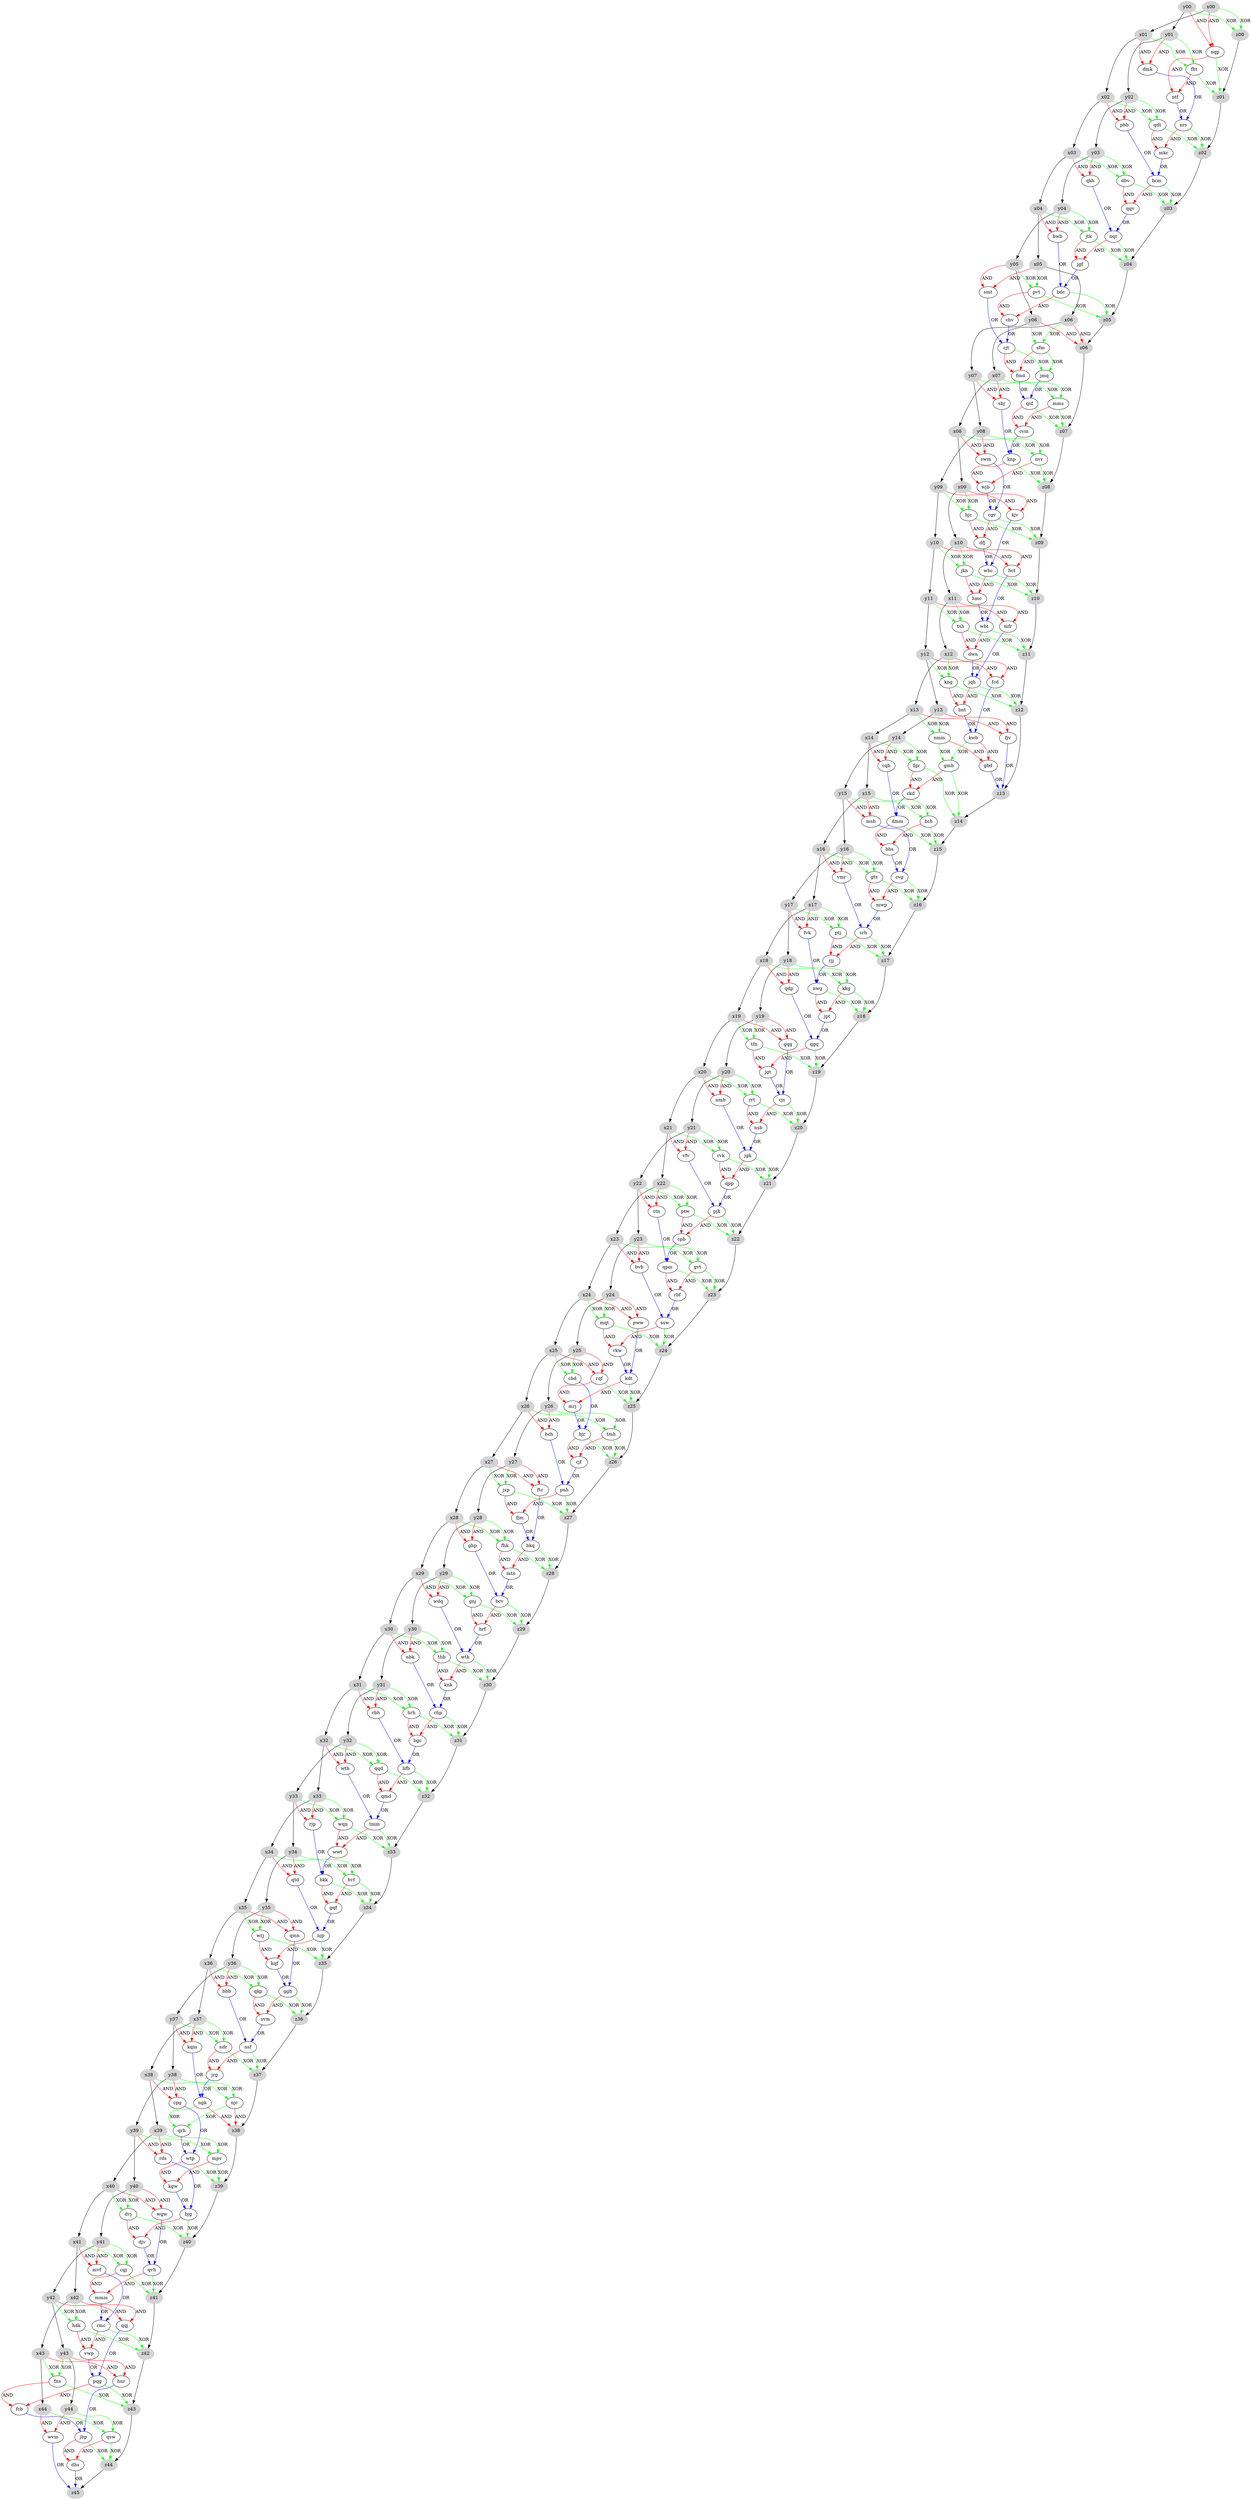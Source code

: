 
digraph G {
subgraph input_x {
    node [style=filled,color=lightgray]
    x00 -> x01 -> x02 -> x03 -> x04 -> x05 -> x06 -> x07 -> x08 -> x09 -> x10 -> x11 -> x12 -> x13 -> x14 -> x15 -> x16 -> x17 -> x18 -> x19 -> x20 -> x21 -> x22 -> x23 -> x24 -> x25 -> x26 -> x27 -> x28 -> x29 -> x30 -> x31 -> x32 -> x33 -> x34 -> x35 -> x36 -> x37 -> x38 -> x39 -> x40 -> x41 -> x42 -> x43 -> x44 ;
}
subgraph input_y {
    node [style=filled,color=lightgray]
    y00 -> y01 -> y02 -> y03 -> y04 -> y05 -> y06 -> y07 -> y08 -> y09 -> y10 -> y11 -> y12 -> y13 -> y14 -> y15 -> y16 -> y17 -> y18 -> y19 -> y20 -> y21 -> y22 -> y23 -> y24 -> y25 -> y26 -> y27 -> y28 -> y29 -> y30 -> y31 -> y32 -> y33 -> y34 -> y35 -> y36 -> y37 -> y38 -> y39 -> y40 -> y41 -> y42 -> y43 -> y44 ;
}
subgraph output_z {
    node [style=filled,color=lightgray]
    z00 -> z01 -> z02 -> z03 -> z04 -> z05 -> z06 -> z07 -> z08 -> z09 -> z10 -> z11 -> z12 -> z13 -> z14 -> z15 -> z16 -> z17 -> z18 -> z19 -> z20 -> z21 -> z22 -> z23 -> z24 -> z25 -> z26 -> z27 -> z28 -> z29 -> z30 -> z31 -> z32 -> z33 -> z34 -> z35 -> z36 -> z37 -> z38 -> z39 -> z40 -> z41 -> z42 -> z43 -> z44 -> z45;
}
x01 -> fht [label="XOR",color=green];
y01 -> fht [label="XOR",color=green];
cpg -> wtp [label="OR",color=blue];
qrh -> wtp [label="OR",color=blue];
wtk -> z30 [label="XOR",color=green];
thb -> z30 [label="XOR",color=green];
mrj -> bjr [label="OR",color=blue];
cbd -> bjr [label="OR",color=blue];
y12 -> kng [label="XOR",color=green];
x12 -> kng [label="XOR",color=green];
hrh -> bgc [label="AND",color=red];
chp -> bgc [label="AND",color=red];
qkp -> z36 [label="XOR",color=green];
ggh -> z36 [label="XOR",color=green];
x24 -> mqt [label="XOR",color=green];
y24 -> mqt [label="XOR",color=green];
jbp -> dhs [label="AND",color=red];
qsw -> dhs [label="AND",color=red];
kng -> z12 [label="XOR",color=green];
jqh -> z12 [label="XOR",color=green];
x21 -> rvk [label="XOR",color=green];
y21 -> rvk [label="XOR",color=green];
qqd -> qmd [label="AND",color=red];
hfb -> qmd [label="AND",color=red];
ggh -> svm [label="AND",color=red];
qkp -> svm [label="AND",color=red];
y26 -> bch [label="AND",color=red];
x26 -> bch [label="AND",color=red];
mms -> cvm [label="AND",color=red];
qsf -> cvm [label="AND",color=red];
kdt -> mrj [label="AND",color=red];
rqf -> mrj [label="AND",color=red];
jrg -> ngk [label="OR",color=blue];
kqm -> ngk [label="OR",color=blue];
y43 -> fns [label="XOR",color=green];
x43 -> fns [label="XOR",color=green];
x10 -> jkn [label="XOR",color=green];
y10 -> jkn [label="XOR",color=green];
hjc -> z09 [label="XOR",color=green];
cgv -> z09 [label="XOR",color=green];
swm -> cgv [label="OR",color=blue];
wjb -> cgv [label="OR",color=blue];
y17 -> fvk [label="AND",color=red];
x17 -> fvk [label="AND",color=red];
qsw -> z44 [label="XOR",color=green];
jbp -> z44 [label="XOR",color=green];
y01 -> dmk [label="AND",color=red];
x01 -> dmk [label="AND",color=red];
y29 -> gnj [label="XOR",color=green];
x29 -> gnj [label="XOR",color=green];
x32 -> qqd [label="XOR",color=green];
y32 -> qqd [label="XOR",color=green];
x25 -> cbd [label="XOR",color=green];
y25 -> cbd [label="XOR",color=green];
y23 -> bvb [label="AND",color=red];
x23 -> bvb [label="AND",color=red];
dvj -> djv [label="AND",color=red];
bjg -> djv [label="AND",color=red];
dbv -> z03 [label="XOR",color=green];
bcm -> z03 [label="XOR",color=green];
x02 -> qdt [label="XOR",color=green];
y02 -> qdt [label="XOR",color=green];
qqv -> nqr [label="OR",color=blue];
qkh -> nqr [label="OR",color=blue];
tmh -> cjf [label="AND",color=red];
bjr -> cjf [label="AND",color=red];
knp -> z08 [label="XOR",color=green];
nvr -> z08 [label="XOR",color=green];
rmc -> z42 [label="XOR",color=green];
hdk -> z42 [label="XOR",color=green];
y07 -> mms [label="XOR",color=green];
x07 -> mms [label="XOR",color=green];
nqr -> jgf [label="AND",color=red];
jtk -> jgf [label="AND",color=red];
y18 -> qdp [label="AND",color=red];
x18 -> qdp [label="AND",color=red];
x31 -> cbh [label="AND",color=red];
y31 -> cbh [label="AND",color=red];
x06 -> z06 [label="AND",color=red];
y06 -> z06 [label="AND",color=red];
wwt -> bkk [label="OR",color=blue];
rjp -> bkk [label="OR",color=blue];
y17 -> ptj [label="XOR",color=green];
x17 -> ptj [label="XOR",color=green];
y14 -> fgr [label="XOR",color=green];
x14 -> fgr [label="XOR",color=green];
y11 -> tsh [label="XOR",color=green];
x11 -> tsh [label="XOR",color=green];
fhk -> z28 [label="XOR",color=green];
bkq -> z28 [label="XOR",color=green];
kkg -> jpt [label="AND",color=red];
nwg -> jpt [label="AND",color=red];
y03 -> qkh [label="AND",color=red];
x03 -> qkh [label="AND",color=red];
tmh -> z26 [label="XOR",color=green];
bjr -> z26 [label="XOR",color=green];
rkw -> kdt [label="OR",color=blue];
pww -> kdt [label="OR",color=blue];
tfn -> jgt [label="AND",color=red];
qgq -> jgt [label="AND",color=red];
nrs -> z02 [label="XOR",color=green];
qdt -> z02 [label="XOR",color=green];
kgw -> bjg [label="OR",color=blue];
rds -> bjg [label="OR",color=blue];
fcb -> jbp [label="OR",color=blue];
hnr -> jbp [label="OR",color=blue];
y38 -> cpg [label="AND",color=red];
x38 -> cpg [label="AND",color=red];
rqf -> z25 [label="XOR",color=green];
kdt -> z25 [label="XOR",color=green];
y12 -> fcd [label="AND",color=red];
x12 -> fcd [label="AND",color=red];
pnh -> z27 [label="XOR",color=green];
jsp -> z27 [label="XOR",color=green];
hfb -> z32 [label="XOR",color=green];
qqd -> z32 [label="XOR",color=green];
ftc -> bkq [label="OR",color=blue];
fjm -> bkq [label="OR",color=blue];
y05 -> pvt [label="XOR",color=green];
x05 -> pvt [label="XOR",color=green];
cjt -> jmq [label="XOR",color=green];
sfm -> jmq [label="XOR",color=green];
x27 -> jsp [label="XOR",color=green];
y27 -> jsp [label="XOR",color=green];
rrt -> nsb [label="AND",color=red];
cjs -> nsb [label="AND",color=red];
hjc -> dfj [label="AND",color=red];
cgv -> dfj [label="AND",color=red];
x34 -> qtd [label="AND",color=red];
y34 -> qtd [label="AND",color=red];
x00 -> nqp [label="AND",color=red];
y00 -> nqp [label="AND",color=red];
qvh -> mmm [label="AND",color=red];
cgj -> mmm [label="AND",color=red];
x21 -> vfv [label="AND",color=red];
y21 -> vfv [label="AND",color=red];
gts -> z16 [label="XOR",color=green];
cvg -> z16 [label="XOR",color=green];
x38 -> njc [label="XOR",color=green];
y38 -> njc [label="XOR",color=green];
pbb -> bcm [label="OR",color=blue];
mkc -> bcm [label="OR",color=blue];
hct -> wbt [label="OR",color=blue];
hmc -> wbt [label="OR",color=blue];
rvk -> z21 [label="XOR",color=green];
jgk -> z21 [label="XOR",color=green];
cjt -> fmd [label="AND",color=red];
sfm -> fmd [label="AND",color=red];
svm -> nsf [label="OR",color=blue];
bbb -> nsf [label="OR",color=blue];
dmk -> nrs [label="OR",color=blue];
ntf -> nrs [label="OR",color=blue];
y44 -> qsw [label="XOR",color=green];
x44 -> qsw [label="XOR",color=green];
x36 -> qkp [label="XOR",color=green];
y36 -> qkp [label="XOR",color=green];
x27 -> ftc [label="AND",color=red];
y27 -> ftc [label="AND",color=red];
gbd -> z13 [label="OR",color=blue];
fjv -> z13 [label="OR",color=blue];
nmh -> jgk [label="OR",color=blue];
nsb -> jgk [label="OR",color=blue];
rjj -> nwg [label="OR",color=blue];
fvk -> nwg [label="OR",color=blue];
qqj -> pqg [label="OR",color=blue];
vwp -> pqg [label="OR",color=blue];
x04 -> bwb [label="AND",color=red];
y04 -> bwb [label="AND",color=red];
mqt -> rkw [label="AND",color=red];
ssw -> rkw [label="AND",color=red];
y30 -> thb [label="XOR",color=green];
x30 -> thb [label="XOR",color=green];
bdc -> chv [label="AND",color=red];
pvt -> chv [label="AND",color=red];
wrj -> kqf [label="AND",color=red];
njp -> kqf [label="AND",color=red];
jtk -> z04 [label="XOR",color=green];
nqr -> z04 [label="XOR",color=green];
gqf -> njp [label="OR",color=blue];
qtd -> njp [label="OR",color=blue];
njc -> z38 [label="AND",color=red];
ngk -> z38 [label="AND",color=red];
x39 -> rds [label="AND",color=red];
y39 -> rds [label="AND",color=red];
x10 -> hct [label="AND",color=red];
y10 -> hct [label="AND",color=red];
hch -> bhs [label="AND",color=red];
dmm -> bhs [label="AND",color=red];
dvj -> z40 [label="XOR",color=green];
bjg -> z40 [label="XOR",color=green];
y24 -> pww [label="AND",color=red];
x24 -> pww [label="AND",color=red];
y03 -> dbv [label="XOR",color=green];
x03 -> dbv [label="XOR",color=green];
y28 -> fhk [label="XOR",color=green];
x28 -> fhk [label="XOR",color=green];
nmm -> gmh [label="XOR",color=green];
kwb -> gmh [label="XOR",color=green];
vfv -> pjk [label="OR",color=blue];
qpp -> pjk [label="OR",color=blue];
gvt -> rbf [label="AND",color=red];
qpm -> rbf [label="AND",color=red];
rrt -> z20 [label="XOR",color=green];
cjs -> z20 [label="XOR",color=green];
pvt -> z05 [label="XOR",color=green];
bdc -> z05 [label="XOR",color=green];
y31 -> hrh [label="XOR",color=green];
x31 -> hrh [label="XOR",color=green];
y40 -> dvj [label="XOR",color=green];
x40 -> dvj [label="XOR",color=green];
y28 -> ghp [label="AND",color=red];
x28 -> ghp [label="AND",color=red];
y22 -> stn [label="AND",color=red];
x22 -> stn [label="AND",color=red];
nwg -> z18 [label="XOR",color=green];
kkg -> z18 [label="XOR",color=green];
ptw -> cpb [label="AND",color=red];
pjk -> cpb [label="AND",color=red];
cbh -> hfb [label="OR",color=blue];
bgc -> hfb [label="OR",color=blue];
x18 -> kkg [label="XOR",color=green];
y18 -> kkg [label="XOR",color=green];
x35 -> wrj [label="XOR",color=green];
y35 -> wrj [label="XOR",color=green];
vmr -> srh [label="OR",color=blue];
mwp -> srh [label="OR",color=blue];
tsh -> dwn [label="AND",color=red];
wbt -> dwn [label="AND",color=red];
mpv -> z39 [label="XOR",color=green];
wtp -> z39 [label="XOR",color=green];
y34 -> hvf [label="XOR",color=green];
x34 -> hvf [label="XOR",color=green];
y19 -> gqg [label="AND",color=red];
x19 -> gqg [label="AND",color=red];
fcd -> kwb [label="OR",color=blue];
bnt -> kwb [label="OR",color=blue];
hdk -> vwp [label="AND",color=red];
rmc -> vwp [label="AND",color=red];
nbk -> chp [label="OR",color=blue];
knk -> chp [label="OR",color=blue];
x30 -> nbk [label="AND",color=red];
y30 -> nbk [label="AND",color=red];
qmn -> ggh [label="OR",color=blue];
kqf -> ggh [label="OR",color=blue];
gts -> mwp [label="AND",color=red];
cvg -> mwp [label="AND",color=red];
tfn -> z19 [label="XOR",color=green];
qgq -> z19 [label="XOR",color=green];
x33 -> rjp [label="AND",color=red];
y33 -> rjp [label="AND",color=red];
nrs -> mkc [label="AND",color=red];
qdt -> mkc [label="AND",color=red];
y36 -> bbb [label="AND",color=red];
x36 -> bbb [label="AND",color=red];
wbt -> z11 [label="XOR",color=green];
tsh -> z11 [label="XOR",color=green];
kjv -> whc [label="OR",color=blue];
dfj -> whc [label="OR",color=blue];
mvf -> rmc [label="OR",color=blue];
mmm -> rmc [label="OR",color=blue];
pnh -> fjm [label="AND",color=red];
jsp -> fjm [label="AND",color=red];
x11 -> mfr [label="AND",color=red];
y11 -> mfr [label="AND",color=red];
cvm -> knp [label="OR",color=blue];
sbj -> knp [label="OR",color=blue];
jgt -> cjs [label="OR",color=blue];
gqg -> cjs [label="OR",color=blue];
x08 -> nvr [label="XOR",color=green];
y08 -> nvr [label="XOR",color=green];
y39 -> mpv [label="XOR",color=green];
x39 -> mpv [label="XOR",color=green];
tmm -> wwt [label="AND",color=red];
wqn -> wwt [label="AND",color=red];
qmd -> tmm [label="OR",color=blue];
wtb -> tmm [label="OR",color=blue];
fgr -> ckd [label="AND",color=red];
gmh -> ckd [label="AND",color=red];
wrj -> z35 [label="XOR",color=green];
njp -> z35 [label="XOR",color=green];
wdq -> wtk [label="OR",color=blue];
hrf -> wtk [label="OR",color=blue];
y42 -> hdk [label="XOR",color=green];
x42 -> hdk [label="XOR",color=green];
jqh -> bnt [label="AND",color=red];
kng -> bnt [label="AND",color=red];
bvb -> ssw [label="OR",color=blue];
rbf -> ssw [label="OR",color=blue];
cgj -> z41 [label="XOR",color=green];
qvh -> z41 [label="XOR",color=green];
x13 -> nmm [label="XOR",color=green];
y13 -> nmm [label="XOR",color=green];
ptj -> rjj [label="AND",color=red];
srh -> rjj [label="AND",color=red];
x13 -> fjv [label="AND",color=red];
y13 -> fjv [label="AND",color=red];
x43 -> hnr [label="AND",color=red];
y43 -> hnr [label="AND",color=red];
hvf -> z34 [label="XOR",color=green];
bkk -> z34 [label="XOR",color=green];
x15 -> hch [label="XOR",color=green];
y15 -> hch [label="XOR",color=green];
y14 -> cqb [label="AND",color=red];
x14 -> cqb [label="AND",color=red];
fmd -> qsf [label="OR",color=blue];
jmq -> qsf [label="OR",color=blue];
ngk -> qrh [label="XOR",color=green];
njc -> qrh [label="XOR",color=green];
x41 -> cgj [label="XOR",color=green];
y41 -> cgj [label="XOR",color=green];
x07 -> sbj [label="AND",color=red];
y07 -> sbj [label="AND",color=red];
nmm -> gbd [label="AND",color=red];
kwb -> gbd [label="AND",color=red];
gmh -> z14 [label="XOR",color=green];
fgr -> z14 [label="XOR",color=green];
gnj -> z29 [label="XOR",color=green];
bcv -> z29 [label="XOR",color=green];
y32 -> wtb [label="AND",color=red];
x32 -> wtb [label="AND",color=red];
x08 -> swm [label="AND",color=red];
y08 -> swm [label="AND",color=red];
y29 -> wdq [label="AND",color=red];
x29 -> wdq [label="AND",color=red];
pqg -> z43 [label="XOR",color=green];
fns -> z43 [label="XOR",color=green];
ndr -> jrg [label="AND",color=red];
nsf -> jrg [label="AND",color=red];
bcm -> qqv [label="AND",color=red];
dbv -> qqv [label="AND",color=red];
jgk -> qpp [label="AND",color=red];
rvk -> qpp [label="AND",color=red];
gvt -> z23 [label="XOR",color=green];
qpm -> z23 [label="XOR",color=green];
x22 -> ptw [label="XOR",color=green];
y22 -> ptw [label="XOR",color=green];
y02 -> pbb [label="AND",color=red];
x02 -> pbb [label="AND",color=red];
jpt -> qgq [label="OR",color=blue];
qdp -> qgq [label="OR",color=blue];
nsf -> z37 [label="XOR",color=green];
ndr -> z37 [label="XOR",color=green];
bhs -> cvg [label="OR",color=blue];
msb -> cvg [label="OR",color=blue];
y09 -> kjv [label="AND",color=red];
x09 -> kjv [label="AND",color=red];
dwn -> jqh [label="OR",color=blue];
mfr -> jqh [label="OR",color=blue];
x35 -> qmn [label="AND",color=red];
y35 -> qmn [label="AND",color=red];
jgf -> bdc [label="OR",color=blue];
bwb -> bdc [label="OR",color=blue];
y09 -> hjc [label="XOR",color=green];
x09 -> hjc [label="XOR",color=green];
pjk -> z22 [label="XOR",color=green];
ptw -> z22 [label="XOR",color=green];
x19 -> tfn [label="XOR",color=green];
y19 -> tfn [label="XOR",color=green];
bcv -> hrf [label="AND",color=red];
gnj -> hrf [label="AND",color=red];
x16 -> vmr [label="AND",color=red];
y16 -> vmr [label="AND",color=red];
srh -> z17 [label="XOR",color=green];
ptj -> z17 [label="XOR",color=green];
y40 -> wgw [label="AND",color=red];
x40 -> wgw [label="AND",color=red];
x04 -> jtk [label="XOR",color=green];
y04 -> jtk [label="XOR",color=green];
jkn -> hmc [label="AND",color=red];
whc -> hmc [label="AND",color=red];
chp -> z31 [label="XOR",color=green];
hrh -> z31 [label="XOR",color=green];
cpb -> qpm [label="OR",color=blue];
stn -> qpm [label="OR",color=blue];
y42 -> qqj [label="AND",color=red];
x42 -> qqj [label="AND",color=red];
fhk -> mtn [label="AND",color=red];
bkq -> mtn [label="AND",color=red];
y37 -> ndr [label="XOR",color=green];
x37 -> ndr [label="XOR",color=green];
fht -> z01 [label="XOR",color=green];
nqp -> z01 [label="XOR",color=green];
x25 -> rqf [label="AND",color=red];
y25 -> rqf [label="AND",color=red];
fns -> fcb [label="AND",color=red];
pqg -> fcb [label="AND",color=red];
tmm -> z33 [label="XOR",color=green];
wqn -> z33 [label="XOR",color=green];
cjf -> pnh [label="OR",color=blue];
bch -> pnh [label="OR",color=blue];
x23 -> gvt [label="XOR",color=green];
y23 -> gvt [label="XOR",color=green];
mms -> z07 [label="XOR",color=green];
qsf -> z07 [label="XOR",color=green];
hvf -> gqf [label="AND",color=red];
bkk -> gqf [label="AND",color=red];
x33 -> wqn [label="XOR",color=green];
y33 -> wqn [label="XOR",color=green];
y37 -> kqm [label="AND",color=red];
x37 -> kqm [label="AND",color=red];
y15 -> msb [label="AND",color=red];
x15 -> msb [label="AND",color=red];
x20 -> nmh [label="AND",color=red];
y20 -> nmh [label="AND",color=red];
wtk -> knk [label="AND",color=red];
thb -> knk [label="AND",color=red];
mtn -> bcv [label="OR",color=blue];
ghp -> bcv [label="OR",color=blue];
wvm -> z45 [label="OR",color=blue];
dhs -> z45 [label="OR",color=blue];
wgw -> qvh [label="OR",color=blue];
djv -> qvh [label="OR",color=blue];
ckd -> dmm [label="OR",color=blue];
cqb -> dmm [label="OR",color=blue];
x41 -> mvf [label="AND",color=red];
y41 -> mvf [label="AND",color=red];
y05 -> smt [label="AND",color=red];
x05 -> smt [label="AND",color=red];
hch -> z15 [label="XOR",color=green];
dmm -> z15 [label="XOR",color=green];
y44 -> wvm [label="AND",color=red];
x44 -> wvm [label="AND",color=red];
smt -> cjt [label="OR",color=blue];
chv -> cjt [label="OR",color=blue];
knp -> wjb [label="AND",color=red];
nvr -> wjb [label="AND",color=red];
x06 -> sfm [label="XOR",color=green];
y06 -> sfm [label="XOR",color=green];
x26 -> tmh [label="XOR",color=green];
y26 -> tmh [label="XOR",color=green];
wtp -> kgw [label="AND",color=red];
mpv -> kgw [label="AND",color=red];
y20 -> rrt [label="XOR",color=green];
x20 -> rrt [label="XOR",color=green];
ssw -> z24 [label="XOR",color=green];
mqt -> z24 [label="XOR",color=green];
nqp -> ntf [label="AND",color=red];
fht -> ntf [label="AND",color=red];
y00 -> z00 [label="XOR",color=green];
x00 -> z00 [label="XOR",color=green];
jkn -> z10 [label="XOR",color=green];
whc -> z10 [label="XOR",color=green];
y16 -> gts [label="XOR",color=green];
x16 -> gts [label="XOR",color=green];
}